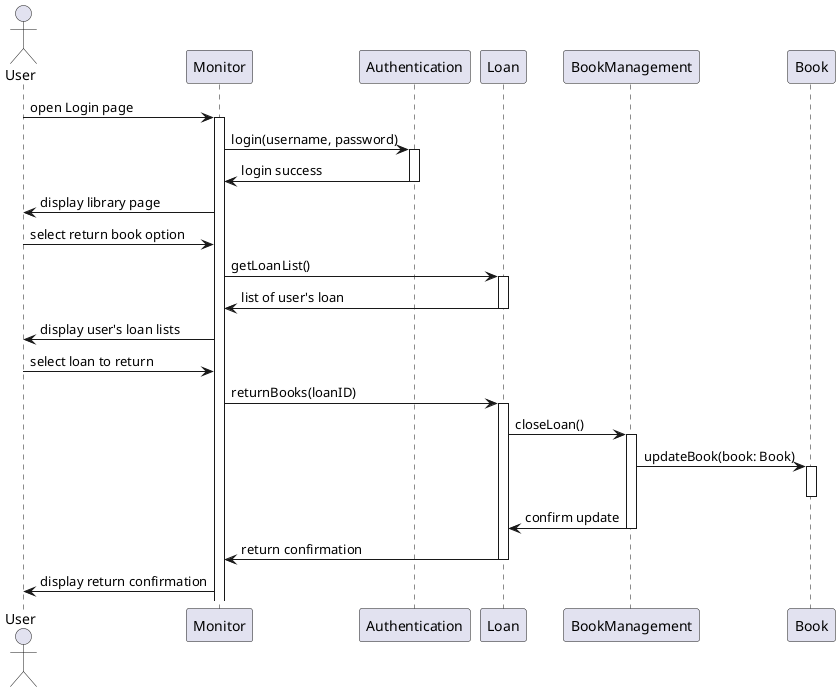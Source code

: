 @startuml
actor User
participant Monitor
participant Authentication
participant Loan
participant BookManagement
participant Book

User -> Monitor: open Login page
activate Monitor
Monitor -> Authentication: login(username, password)
activate Authentication
Authentication -> Monitor: login success
deactivate Authentication
Monitor -> User: display library page

User -> Monitor: select return book option
Monitor -> Loan: getLoanList()
activate Loan
Loan -> Monitor: list of user's loan
deactivate Loan
Monitor -> User: display user's loan lists

User -> Monitor: select loan to return
Monitor -> Loan: returnBooks(loanID)
activate Loan
Loan -> BookManagement: closeLoan()
activate BookManagement
BookManagement -> Book: updateBook(book: Book)
activate Book
deactivate Book
BookManagement -> Loan: confirm update
deactivate BookManagement
Loan -> Monitor: return confirmation
deactivate Loan
Monitor -> User: display return confirmation
@enduml
